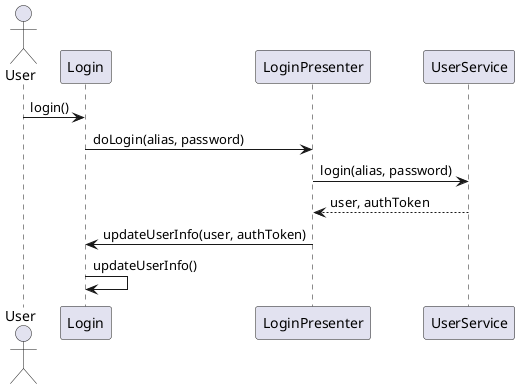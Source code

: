 @startuml

actor User
participant "Login" as L
participant "LoginPresenter" as LP
participant "UserService" as US

User -> L: login()
L -> LP: doLogin(alias, password)
LP -> US: login(alias, password)
US --> LP: user, authToken
LP -> L: updateUserInfo(user, authToken)
L -> L: updateUserInfo()

@enduml
